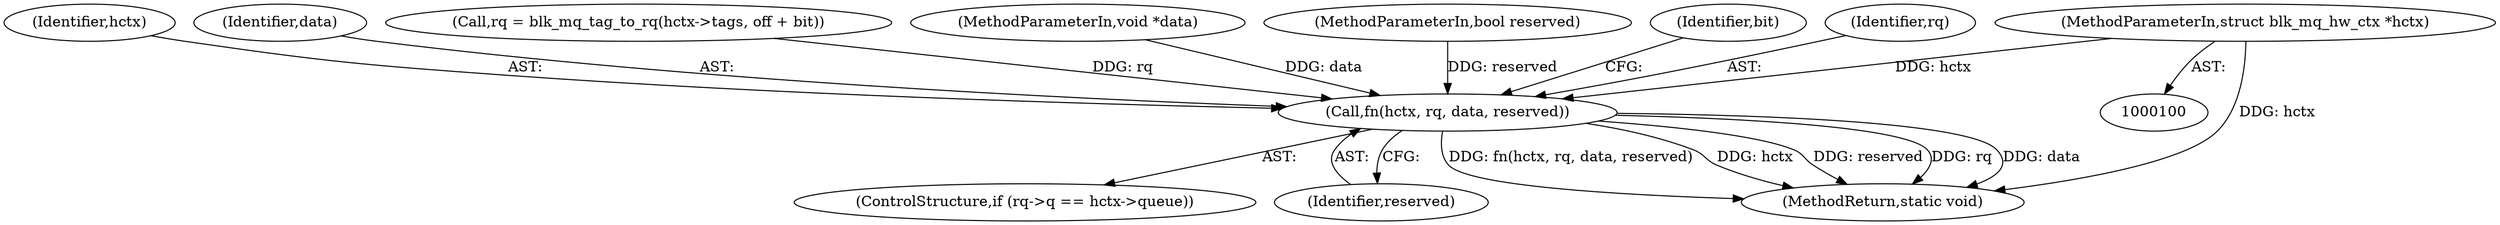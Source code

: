 digraph "0_linux_0048b4837affd153897ed1222283492070027aa9_1@pointer" {
"1000101" [label="(MethodParameterIn,struct blk_mq_hw_ctx *hctx)"];
"1000179" [label="(Call,fn(hctx, rq, data, reserved))"];
"1000183" [label="(Identifier,reserved)"];
"1000179" [label="(Call,fn(hctx, rq, data, reserved))"];
"1000180" [label="(Identifier,hctx)"];
"1000182" [label="(Identifier,data)"];
"1000171" [label="(ControlStructure,if (rq->q == hctx->queue))"];
"1000162" [label="(Call,rq = blk_mq_tag_to_rq(hctx->tags, off + bit))"];
"1000105" [label="(MethodParameterIn,void *data)"];
"1000106" [label="(MethodParameterIn,bool reserved)"];
"1000101" [label="(MethodParameterIn,struct blk_mq_hw_ctx *hctx)"];
"1000191" [label="(MethodReturn,static void)"];
"1000149" [label="(Identifier,bit)"];
"1000181" [label="(Identifier,rq)"];
"1000101" -> "1000100"  [label="AST: "];
"1000101" -> "1000191"  [label="DDG: hctx"];
"1000101" -> "1000179"  [label="DDG: hctx"];
"1000179" -> "1000171"  [label="AST: "];
"1000179" -> "1000183"  [label="CFG: "];
"1000180" -> "1000179"  [label="AST: "];
"1000181" -> "1000179"  [label="AST: "];
"1000182" -> "1000179"  [label="AST: "];
"1000183" -> "1000179"  [label="AST: "];
"1000149" -> "1000179"  [label="CFG: "];
"1000179" -> "1000191"  [label="DDG: rq"];
"1000179" -> "1000191"  [label="DDG: data"];
"1000179" -> "1000191"  [label="DDG: fn(hctx, rq, data, reserved)"];
"1000179" -> "1000191"  [label="DDG: hctx"];
"1000179" -> "1000191"  [label="DDG: reserved"];
"1000162" -> "1000179"  [label="DDG: rq"];
"1000105" -> "1000179"  [label="DDG: data"];
"1000106" -> "1000179"  [label="DDG: reserved"];
}
